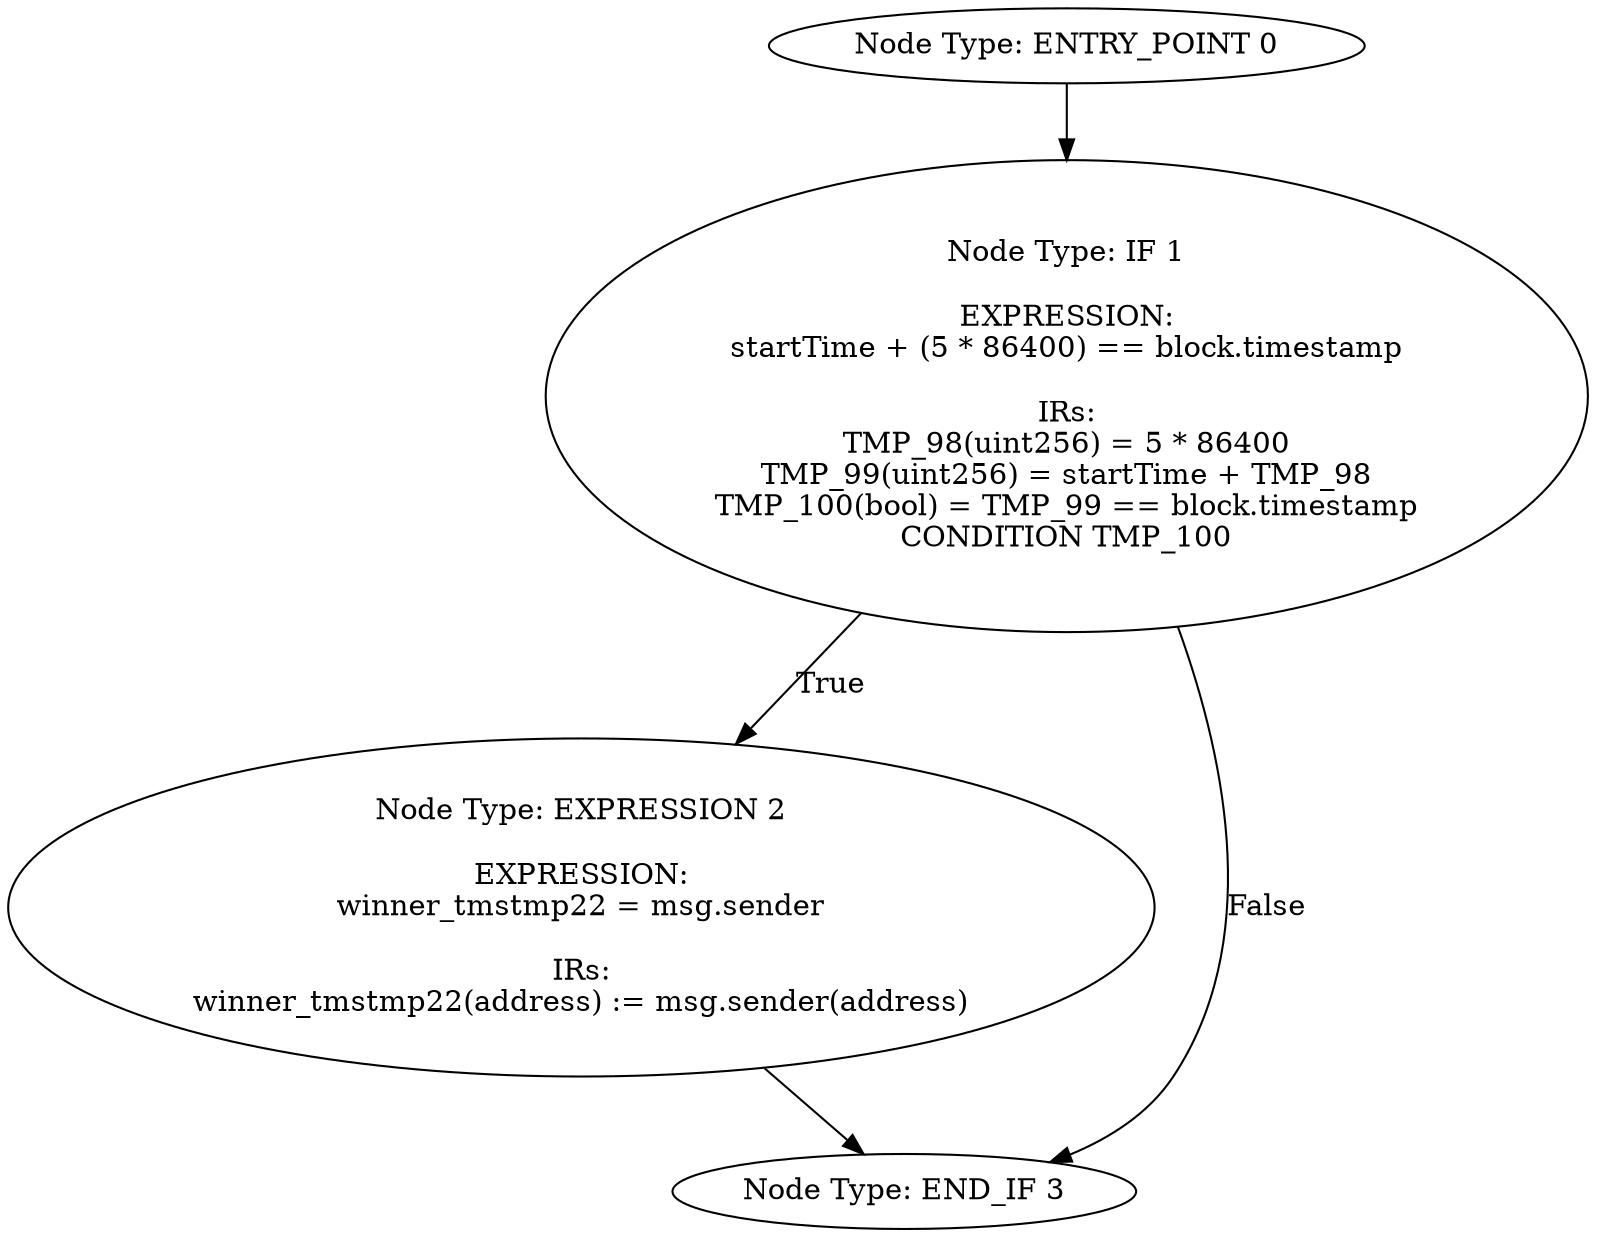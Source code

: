 digraph{
0[label="Node Type: ENTRY_POINT 0
"];
0->1;
1[label="Node Type: IF 1

EXPRESSION:
startTime + (5 * 86400) == block.timestamp

IRs:
TMP_98(uint256) = 5 * 86400
TMP_99(uint256) = startTime + TMP_98
TMP_100(bool) = TMP_99 == block.timestamp
CONDITION TMP_100"];
1->2[label="True"];
1->3[label="False"];
2[label="Node Type: EXPRESSION 2

EXPRESSION:
winner_tmstmp22 = msg.sender

IRs:
winner_tmstmp22(address) := msg.sender(address)"];
2->3;
3[label="Node Type: END_IF 3
"];
}
